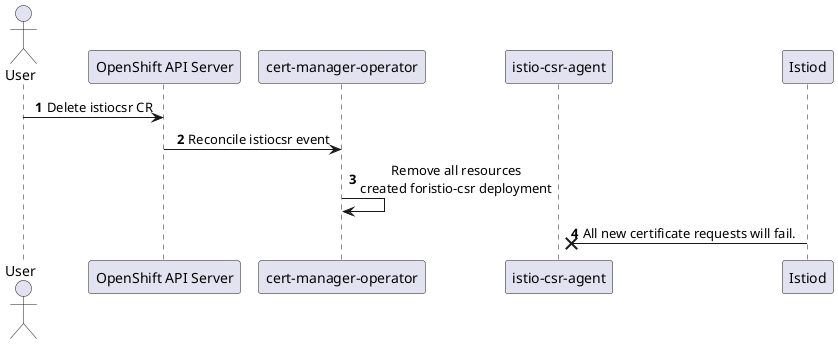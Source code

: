 @startuml
'https://plantuml.com/sequence-diagram

skinparam sequenceMessageAlign center

autonumber

actor User
participant "OpenShift API Server" as API
participant "cert-manager-operator" as Operator
participant "istio-csr-agent" as IstioCSROperand
participant "Istiod" as Istiod

User -> API : Delete istiocsr CR
API -> Operator : Reconcile istiocsr event
Operator -> Operator : Remove all resources\ncreated foristio-csr deployment
Istiod ->x IstioCSROperand : All new certificate requests will fail.

@enduml